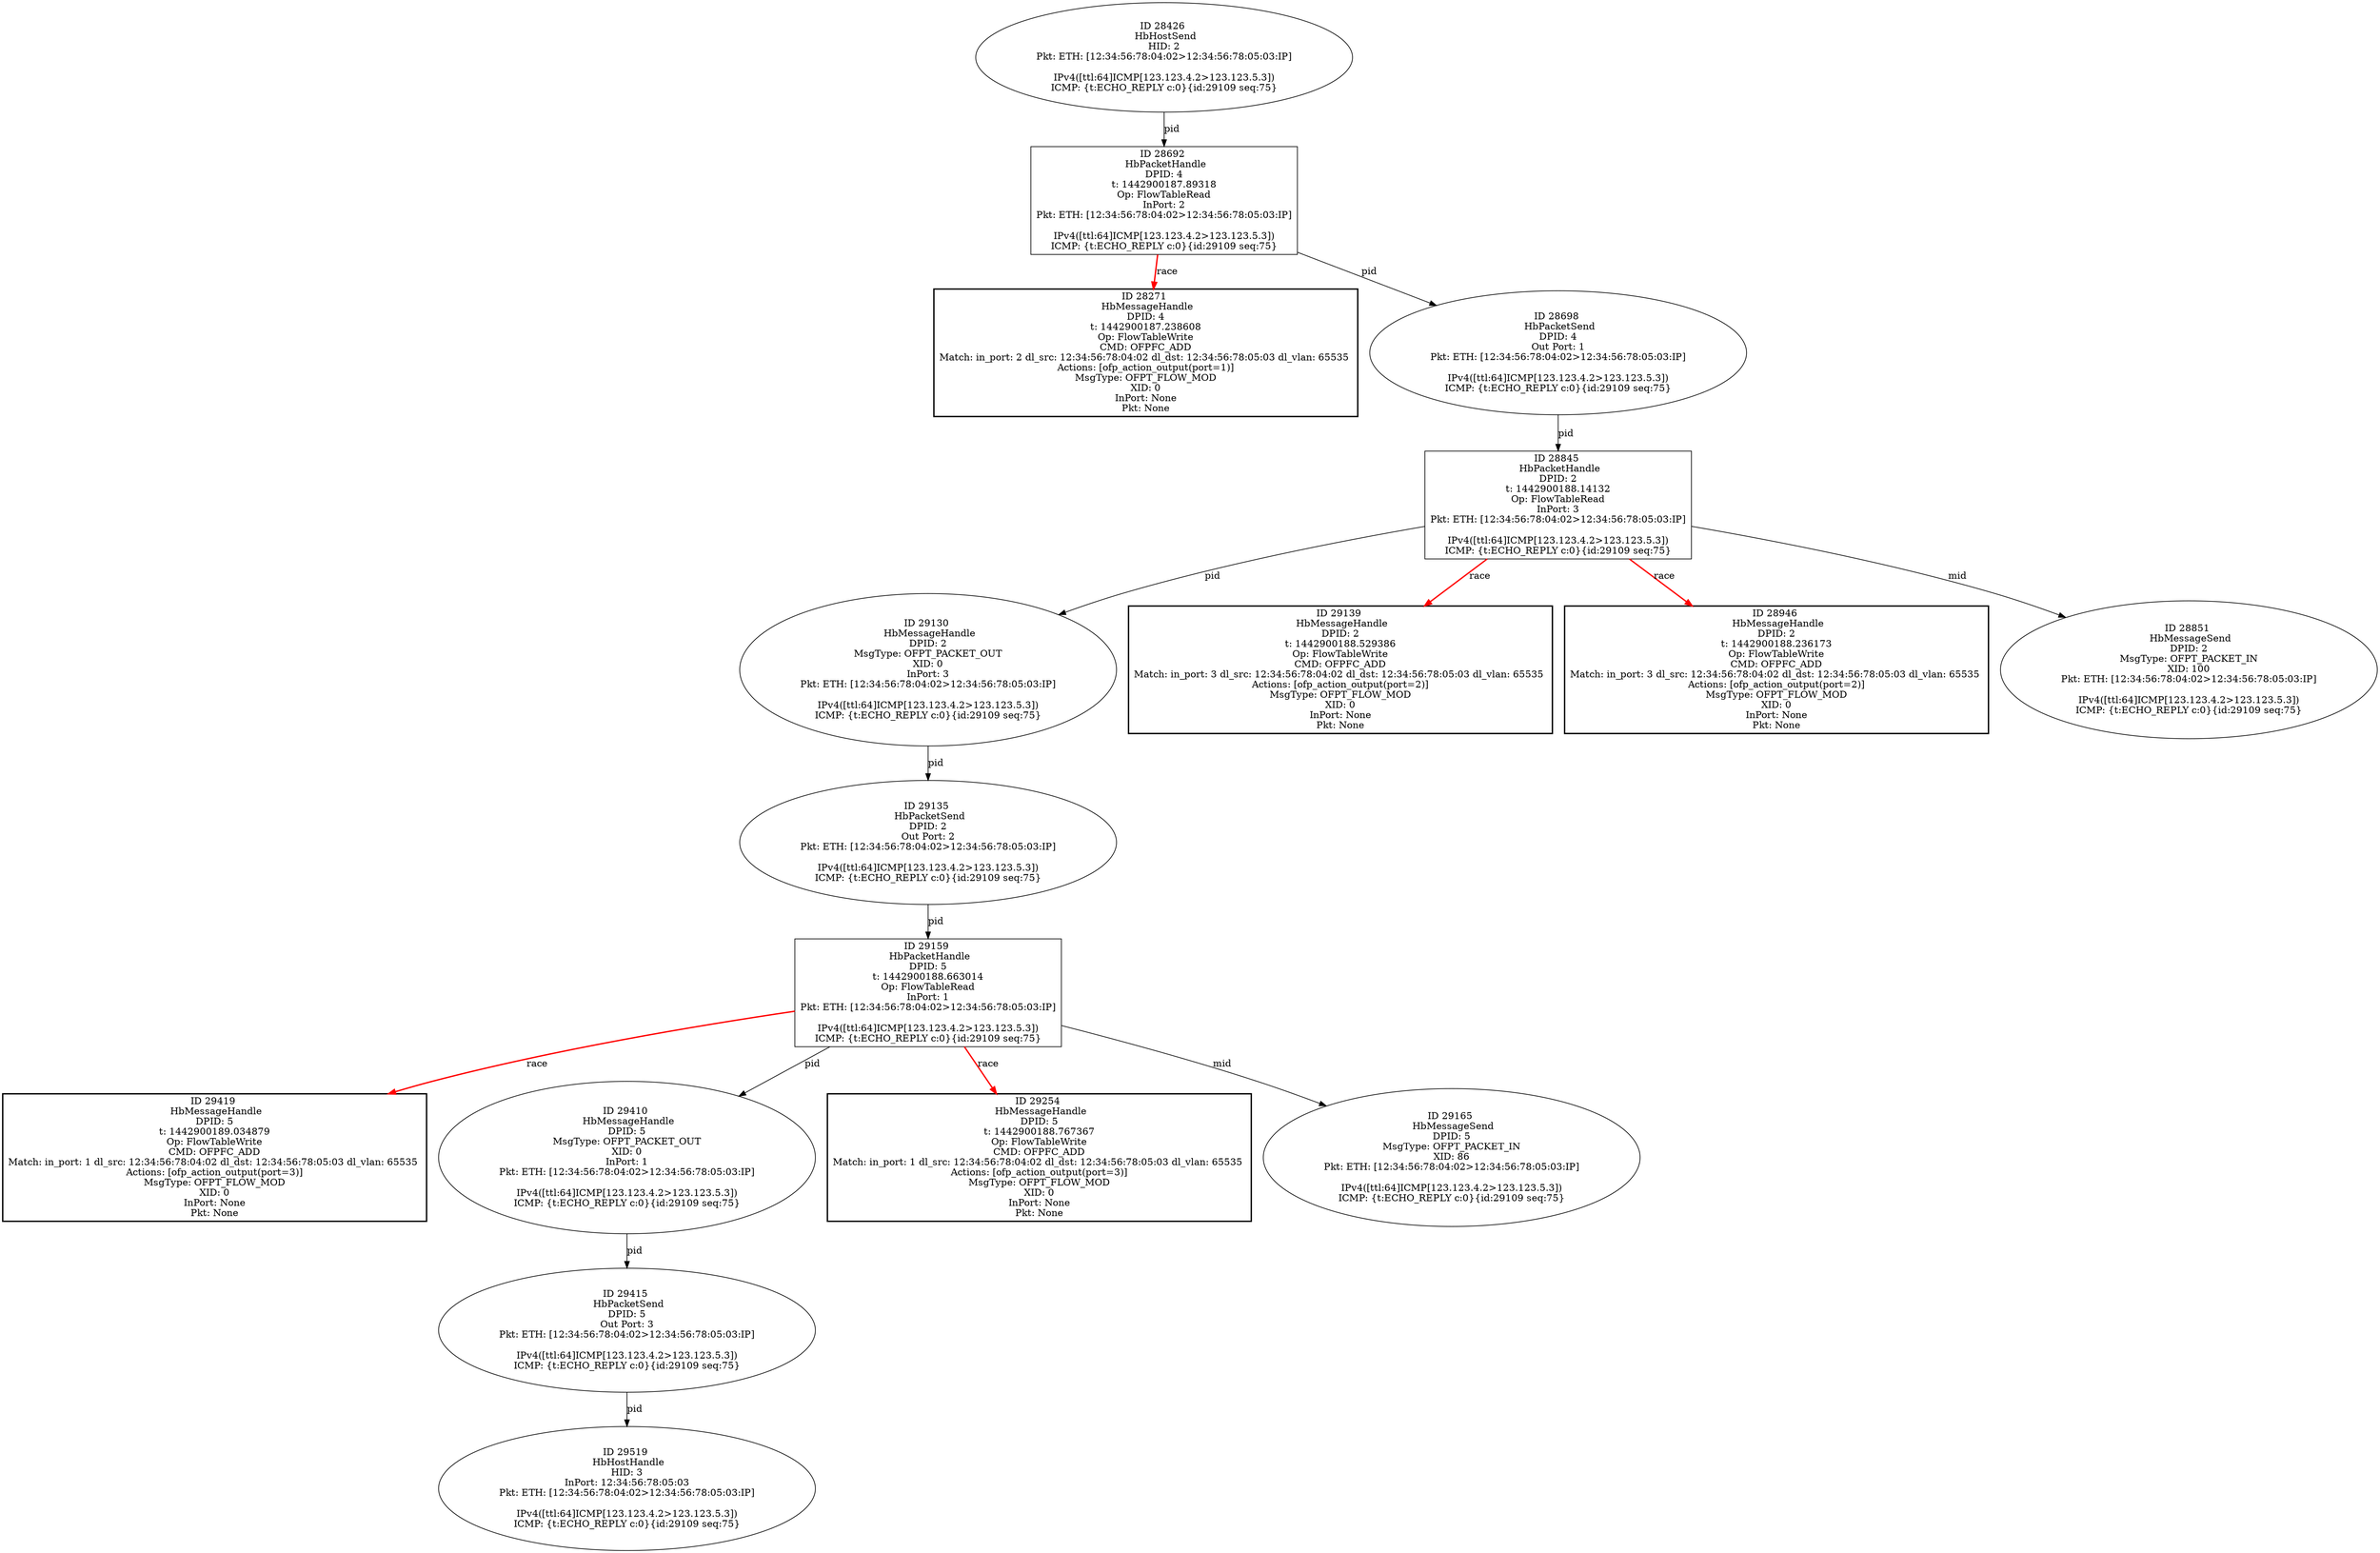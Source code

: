 strict digraph G {
29419 [shape=box, style=bold, event=<hb_events.HbMessageHandle object at 0x10dff91d0>, label="ID 29419 
 HbMessageHandle
DPID: 5
t: 1442900189.034879
Op: FlowTableWrite
CMD: OFPFC_ADD
Match: in_port: 1 dl_src: 12:34:56:78:04:02 dl_dst: 12:34:56:78:05:03 dl_vlan: 65535 
Actions: [ofp_action_output(port=3)]
MsgType: OFPT_FLOW_MOD
XID: 0
InPort: None
Pkt: None"];
29410 [shape=oval, event=<hb_events.HbMessageHandle object at 0x10dfea110>, label="ID 29410 
 HbMessageHandle
DPID: 5
MsgType: OFPT_PACKET_OUT
XID: 0
InPort: 1
Pkt: ETH: [12:34:56:78:04:02>12:34:56:78:05:03:IP]

IPv4([ttl:64]ICMP[123.123.4.2>123.123.5.3])
ICMP: {t:ECHO_REPLY c:0}{id:29109 seq:75}"];
28271 [shape=box, style=bold, event=<hb_events.HbMessageHandle object at 0x10dbd65d0>, label="ID 28271 
 HbMessageHandle
DPID: 4
t: 1442900187.238608
Op: FlowTableWrite
CMD: OFPFC_ADD
Match: in_port: 2 dl_src: 12:34:56:78:04:02 dl_dst: 12:34:56:78:05:03 dl_vlan: 65535 
Actions: [ofp_action_output(port=1)]
MsgType: OFPT_FLOW_MOD
XID: 0
InPort: None
Pkt: None"];
29254 [shape=box, style=bold, event=<hb_events.HbMessageHandle object at 0x10df5d050>, label="ID 29254 
 HbMessageHandle
DPID: 5
t: 1442900188.767367
Op: FlowTableWrite
CMD: OFPFC_ADD
Match: in_port: 1 dl_src: 12:34:56:78:04:02 dl_dst: 12:34:56:78:05:03 dl_vlan: 65535 
Actions: [ofp_action_output(port=3)]
MsgType: OFPT_FLOW_MOD
XID: 0
InPort: None
Pkt: None"];
29159 [shape=box, event=<hb_events.HbPacketHandle object at 0x10def0110>, label="ID 29159 
 HbPacketHandle
DPID: 5
t: 1442900188.663014
Op: FlowTableRead
InPort: 1
Pkt: ETH: [12:34:56:78:04:02>12:34:56:78:05:03:IP]

IPv4([ttl:64]ICMP[123.123.4.2>123.123.5.3])
ICMP: {t:ECHO_REPLY c:0}{id:29109 seq:75}"];
29130 [shape=oval, event=<hb_events.HbMessageHandle object at 0x10ded58d0>, label="ID 29130 
 HbMessageHandle
DPID: 2
MsgType: OFPT_PACKET_OUT
XID: 0
InPort: 3
Pkt: ETH: [12:34:56:78:04:02>12:34:56:78:05:03:IP]

IPv4([ttl:64]ICMP[123.123.4.2>123.123.5.3])
ICMP: {t:ECHO_REPLY c:0}{id:29109 seq:75}"];
29415 [shape=oval, event=<hb_events.HbPacketSend object at 0x10dfea450>, label="ID 29415 
 HbPacketSend
DPID: 5
Out Port: 3
Pkt: ETH: [12:34:56:78:04:02>12:34:56:78:05:03:IP]

IPv4([ttl:64]ICMP[123.123.4.2>123.123.5.3])
ICMP: {t:ECHO_REPLY c:0}{id:29109 seq:75}"];
28845 [shape=box, event=<hb_events.HbPacketHandle object at 0x10dda6310>, label="ID 28845 
 HbPacketHandle
DPID: 2
t: 1442900188.14132
Op: FlowTableRead
InPort: 3
Pkt: ETH: [12:34:56:78:04:02>12:34:56:78:05:03:IP]

IPv4([ttl:64]ICMP[123.123.4.2>123.123.5.3])
ICMP: {t:ECHO_REPLY c:0}{id:29109 seq:75}"];
29139 [shape=box, style=bold, event=<hb_events.HbMessageHandle object at 0x10dee82d0>, label="ID 29139 
 HbMessageHandle
DPID: 2
t: 1442900188.529386
Op: FlowTableWrite
CMD: OFPFC_ADD
Match: in_port: 3 dl_src: 12:34:56:78:04:02 dl_dst: 12:34:56:78:05:03 dl_vlan: 65535 
Actions: [ofp_action_output(port=2)]
MsgType: OFPT_FLOW_MOD
XID: 0
InPort: None
Pkt: None"];
29519 [shape=oval, event=<hb_events.HbHostHandle object at 0x10e03e150>, label="ID 29519 
 HbHostHandle
HID: 3
InPort: 12:34:56:78:05:03
Pkt: ETH: [12:34:56:78:04:02>12:34:56:78:05:03:IP]

IPv4([ttl:64]ICMP[123.123.4.2>123.123.5.3])
ICMP: {t:ECHO_REPLY c:0}{id:29109 seq:75}"];
28946 [shape=box, style=bold, event=<hb_events.HbMessageHandle object at 0x10de34350>, label="ID 28946 
 HbMessageHandle
DPID: 2
t: 1442900188.236173
Op: FlowTableWrite
CMD: OFPFC_ADD
Match: in_port: 3 dl_src: 12:34:56:78:04:02 dl_dst: 12:34:56:78:05:03 dl_vlan: 65535 
Actions: [ofp_action_output(port=2)]
MsgType: OFPT_FLOW_MOD
XID: 0
InPort: None
Pkt: None"];
28851 [shape=oval, event=<hb_events.HbMessageSend object at 0x10dda6a50>, label="ID 28851 
 HbMessageSend
DPID: 2
MsgType: OFPT_PACKET_IN
XID: 100
Pkt: ETH: [12:34:56:78:04:02>12:34:56:78:05:03:IP]

IPv4([ttl:64]ICMP[123.123.4.2>123.123.5.3])
ICMP: {t:ECHO_REPLY c:0}{id:29109 seq:75}"];
28692 [shape=box, event=<hb_events.HbPacketHandle object at 0x10dd47610>, label="ID 28692 
 HbPacketHandle
DPID: 4
t: 1442900187.89318
Op: FlowTableRead
InPort: 2
Pkt: ETH: [12:34:56:78:04:02>12:34:56:78:05:03:IP]

IPv4([ttl:64]ICMP[123.123.4.2>123.123.5.3])
ICMP: {t:ECHO_REPLY c:0}{id:29109 seq:75}"];
29135 [shape=oval, event=<hb_events.HbPacketSend object at 0x10dedbb10>, label="ID 29135 
 HbPacketSend
DPID: 2
Out Port: 2
Pkt: ETH: [12:34:56:78:04:02>12:34:56:78:05:03:IP]

IPv4([ttl:64]ICMP[123.123.4.2>123.123.5.3])
ICMP: {t:ECHO_REPLY c:0}{id:29109 seq:75}"];
28698 [shape=oval, event=<hb_events.HbPacketSend object at 0x10dd4d850>, label="ID 28698 
 HbPacketSend
DPID: 4
Out Port: 1
Pkt: ETH: [12:34:56:78:04:02>12:34:56:78:05:03:IP]

IPv4([ttl:64]ICMP[123.123.4.2>123.123.5.3])
ICMP: {t:ECHO_REPLY c:0}{id:29109 seq:75}"];
29165 [shape=oval, event=<hb_events.HbMessageSend object at 0x10def0950>, label="ID 29165 
 HbMessageSend
DPID: 5
MsgType: OFPT_PACKET_IN
XID: 86
Pkt: ETH: [12:34:56:78:04:02>12:34:56:78:05:03:IP]

IPv4([ttl:64]ICMP[123.123.4.2>123.123.5.3])
ICMP: {t:ECHO_REPLY c:0}{id:29109 seq:75}"];
28426 [shape=oval, event=<hb_events.HbHostSend object at 0x10dc5c1d0>, label="ID 28426 
 HbHostSend
HID: 2
Pkt: ETH: [12:34:56:78:04:02>12:34:56:78:05:03:IP]

IPv4([ttl:64]ICMP[123.123.4.2>123.123.5.3])
ICMP: {t:ECHO_REPLY c:0}{id:29109 seq:75}"];
29410 -> 29415  [rel=pid, label=pid];
29415 -> 29519  [rel=pid, label=pid];
29130 -> 29135  [rel=pid, label=pid];
29159 -> 29410  [rel=pid, label=pid];
29159 -> 29419  [harmful=True, color=red, style=bold, rel=race, label=race];
29159 -> 29165  [rel=mid, label=mid];
29159 -> 29254  [harmful=True, color=red, style=bold, rel=race, label=race];
28845 -> 29130  [rel=pid, label=pid];
28845 -> 28851  [rel=mid, label=mid];
28845 -> 28946  [harmful=True, color=red, style=bold, rel=race, label=race];
28845 -> 29139  [harmful=True, color=red, style=bold, rel=race, label=race];
28692 -> 28698  [rel=pid, label=pid];
28692 -> 28271  [harmful=True, color=red, style=bold, rel=race, label=race];
28698 -> 28845  [rel=pid, label=pid];
29135 -> 29159  [rel=pid, label=pid];
28426 -> 28692  [rel=pid, label=pid];
}
